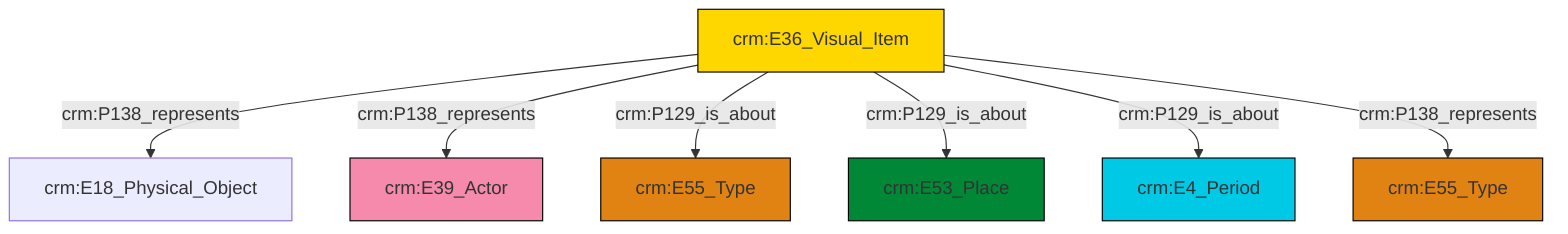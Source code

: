 graph TD
classDef Literal fill:#f2f2f2,stroke:#000000;
classDef CRM_Entity fill:#FFFFFF,stroke:#000000;
classDef Temporal_Entity fill:#00C9E6, stroke:#000000;
classDef Type fill:#E18312, stroke:#000000;
classDef Time-Span fill:#2C9C91, stroke:#000000;
classDef Appellation fill:#FFEB7F, stroke:#000000;
classDef Place fill:#008836, stroke:#000000;
classDef Persistent_Item fill:#B266B2, stroke:#000000;
classDef Conceptual_Object fill:#FFD700, stroke:#000000;
classDef Physical_Thing fill:#D2B48C, stroke:#000000;
classDef Actor fill:#f58aad, stroke:#000000;
classDef PC_Classes fill:#4ce600, stroke:#000000;
classDef Multi fill:#cccccc,stroke:#000000;

6["crm:E36_Visual_Item"]:::Conceptual_Object -->|crm:P138_represents| 7["crm:E18_Physical_Object"]:::Default
6["crm:E36_Visual_Item"]:::Conceptual_Object -->|crm:P138_represents| 8["crm:E39_Actor"]:::Actor
6["crm:E36_Visual_Item"]:::Conceptual_Object -->|crm:P129_is_about| 0["crm:E55_Type"]:::Type
6["crm:E36_Visual_Item"]:::Conceptual_Object -->|crm:P129_is_about| 4["crm:E53_Place"]:::Place
6["crm:E36_Visual_Item"]:::Conceptual_Object -->|crm:P129_is_about| 2["crm:E4_Period"]:::Temporal_Entity
6["crm:E36_Visual_Item"]:::Conceptual_Object -->|crm:P138_represents| 12["crm:E55_Type"]:::Type